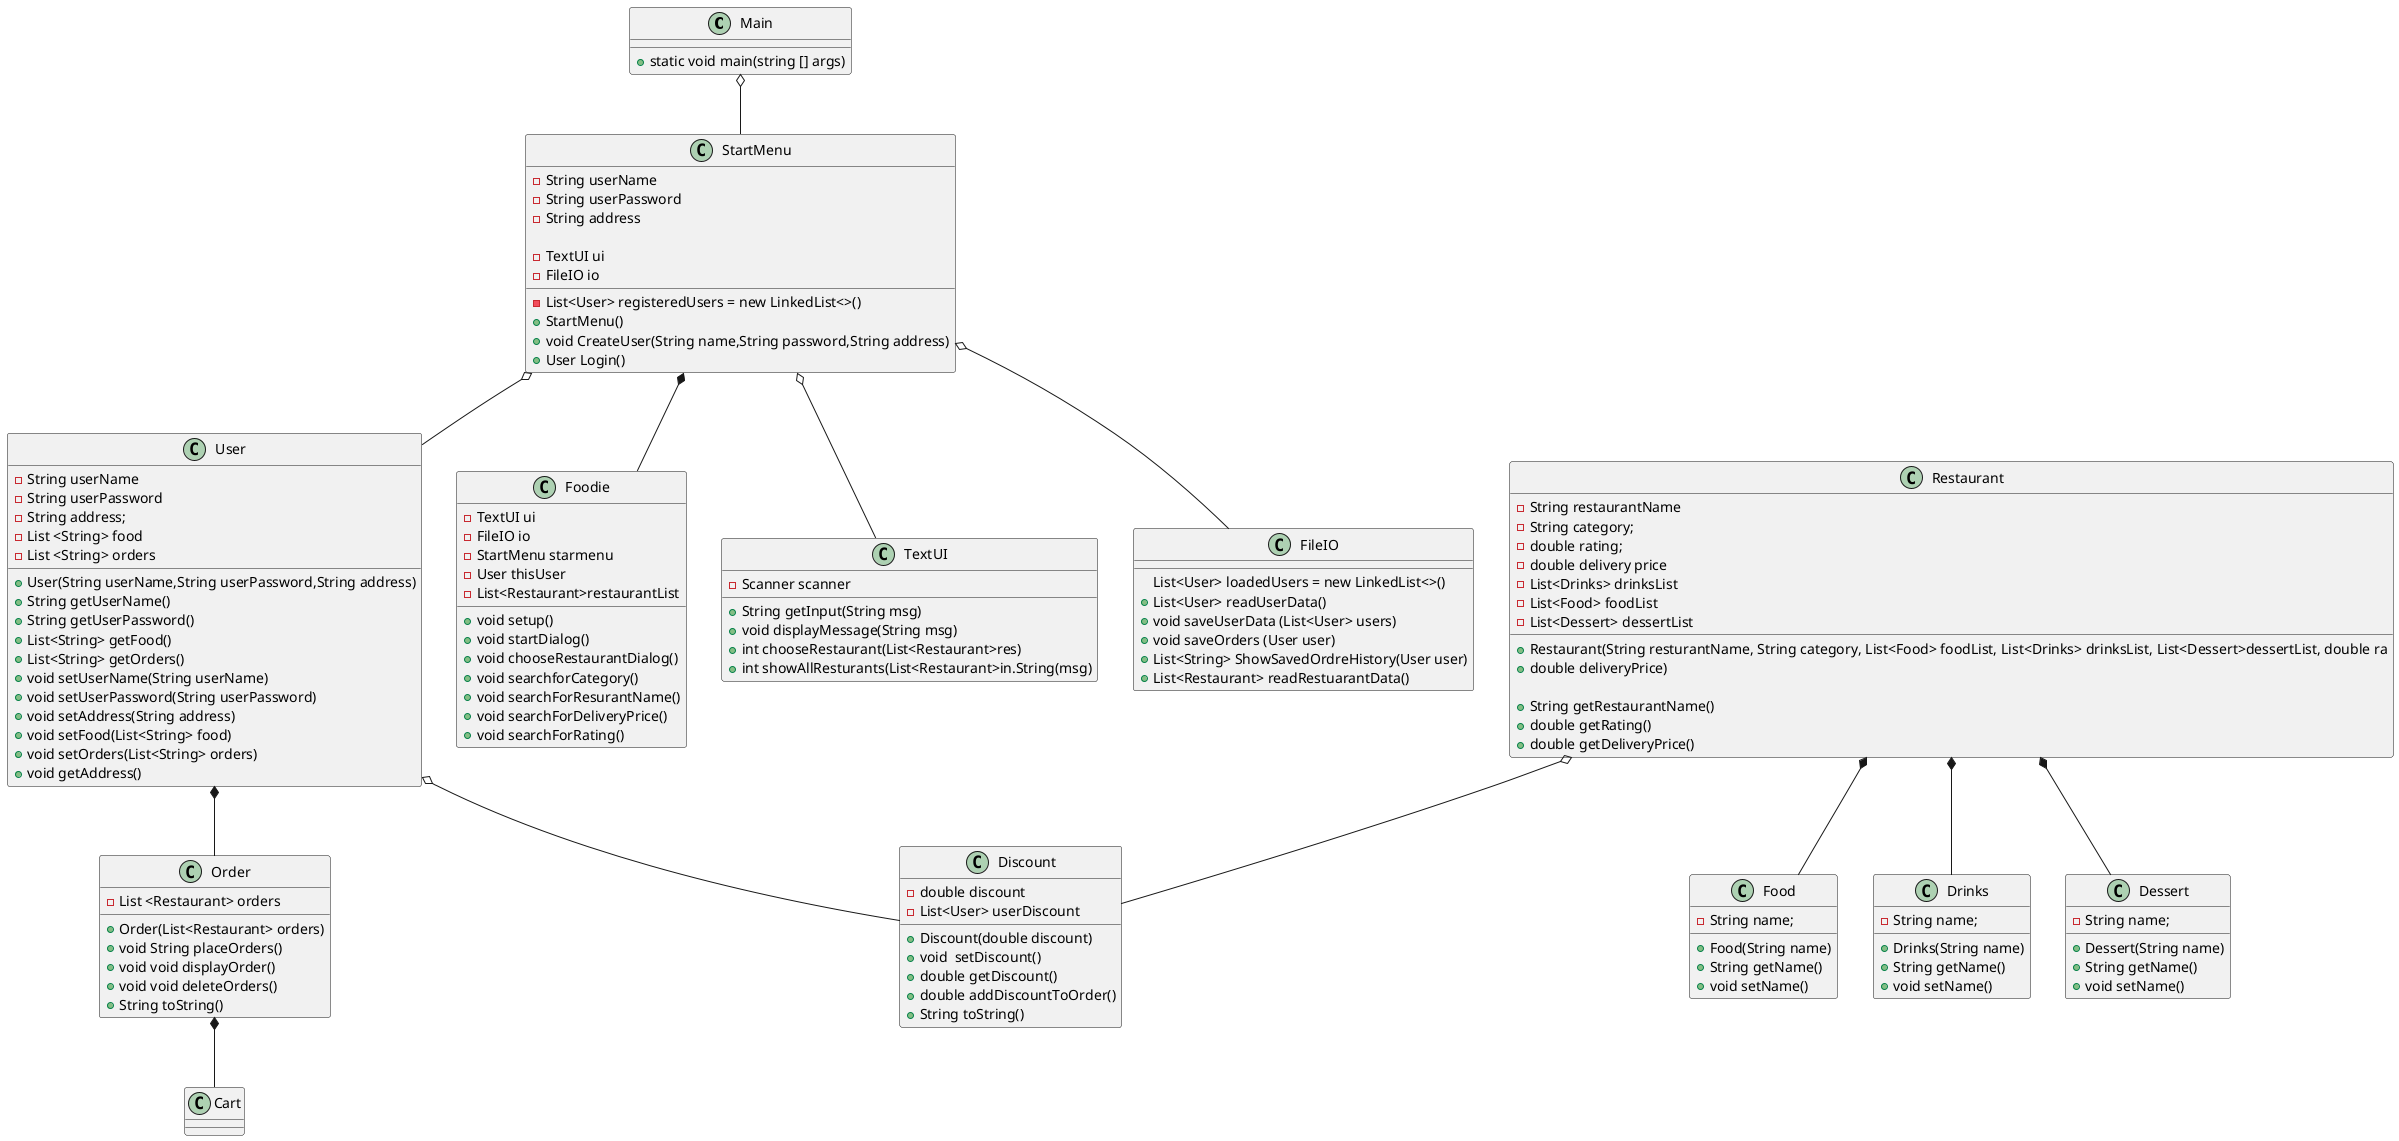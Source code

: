 @startuml
'https://plantuml.com/object-diagram

class Main{
+ static void main(string [] args)
}

class StartMenu{
- String userName
- String userPassword
- String address
- List<User> registeredUsers = new LinkedList<>()

- TextUI ui
- FileIO io
+ StartMenu()
+ void CreateUser(String name,String password,String address)
+ User Login()
}

class User{
- String userName
- String userPassword
- String address;
- List <String> food
- List <String> orders

+ User(String userName,String userPassword,String address)
+ String getUserName()
+ String getUserPassword()
+ List<String> getFood()
+ List<String> getOrders()
+ void setUserName(String userName)
+ void setUserPassword(String userPassword)
+ void setAddress(String address)
+ void setFood(List<String> food)
+ void setOrders(List<String> orders)
+ void getAddress()
}

class Order{
- List <Restaurant> orders

+ Order(List<Restaurant> orders)
+ void String placeOrders()
+ void void displayOrder()
+ void void deleteOrders()
+ String toString()
}

class Foodie {
- TextUI ui
- FileIO io
- StartMenu starmenu
- User thisUser
- List<Restaurant>restaurantList

+ void setup()
+ void startDialog()
+ void chooseRestaurantDialog()
+ void searchforCategory()
+ void searchForResurantName()
+ void searchForDeliveryPrice()
+ void searchForRating()
}

class Discount{
- double discount
- List<User> userDiscount
+ Discount(double discount)
+ void  setDiscount()
+ double getDiscount()
+ double addDiscountToOrder()
+ String toString()
}

class Cart{

}

class Food{

- String name;

+ Food(String name)
+ String getName()
+ void setName()

}

class Drinks{

- String name;

+ Drinks(String name)
+ String getName()
+ void setName()

}

class Dessert{

- String name;

+ Dessert(String name)
+ String getName()
+ void setName()
}

 class Restaurant{
- String restaurantName
- String category;
- double rating;
- double delivery price
- List<Drinks> drinksList
- List<Food> foodList
- List<Dessert> dessertList

+ Restaurant(String resturantName, String category, List<Food> foodList, List<Drinks> drinksList, List<Dessert>dessertList, double ra
+ double deliveryPrice)

+ String getRestaurantName()
+ double getRating()
+ double getDeliveryPrice()

}

class TextUI{
- Scanner scanner
+ String getInput(String msg)
+ void displayMessage(String msg)
+ int chooseRestaurant(List<Restaurant>res)
+ int showAllResturants(List<Restaurant>in.String(msg)
}

class FileIO{
List<User> loadedUsers = new LinkedList<>()
+ List<User> readUserData()
+ void saveUserData (List<User> users)
+ void saveOrders (User user)
+ List<String> ShowSavedOrdreHistory(User user)
+ List<Restaurant> readRestuarantData()


}


Main o-- StartMenu

StartMenu o-- TextUI
StartMenu o-- FileIO
StartMenu o-- User

User *-- Order
User o-- Discount

StartMenu *-- Foodie

Order *-- Cart

Restaurant *-- Food
Restaurant *-- Drinks
Restaurant *-- Dessert



Restaurant o-- Discount


@enduml
